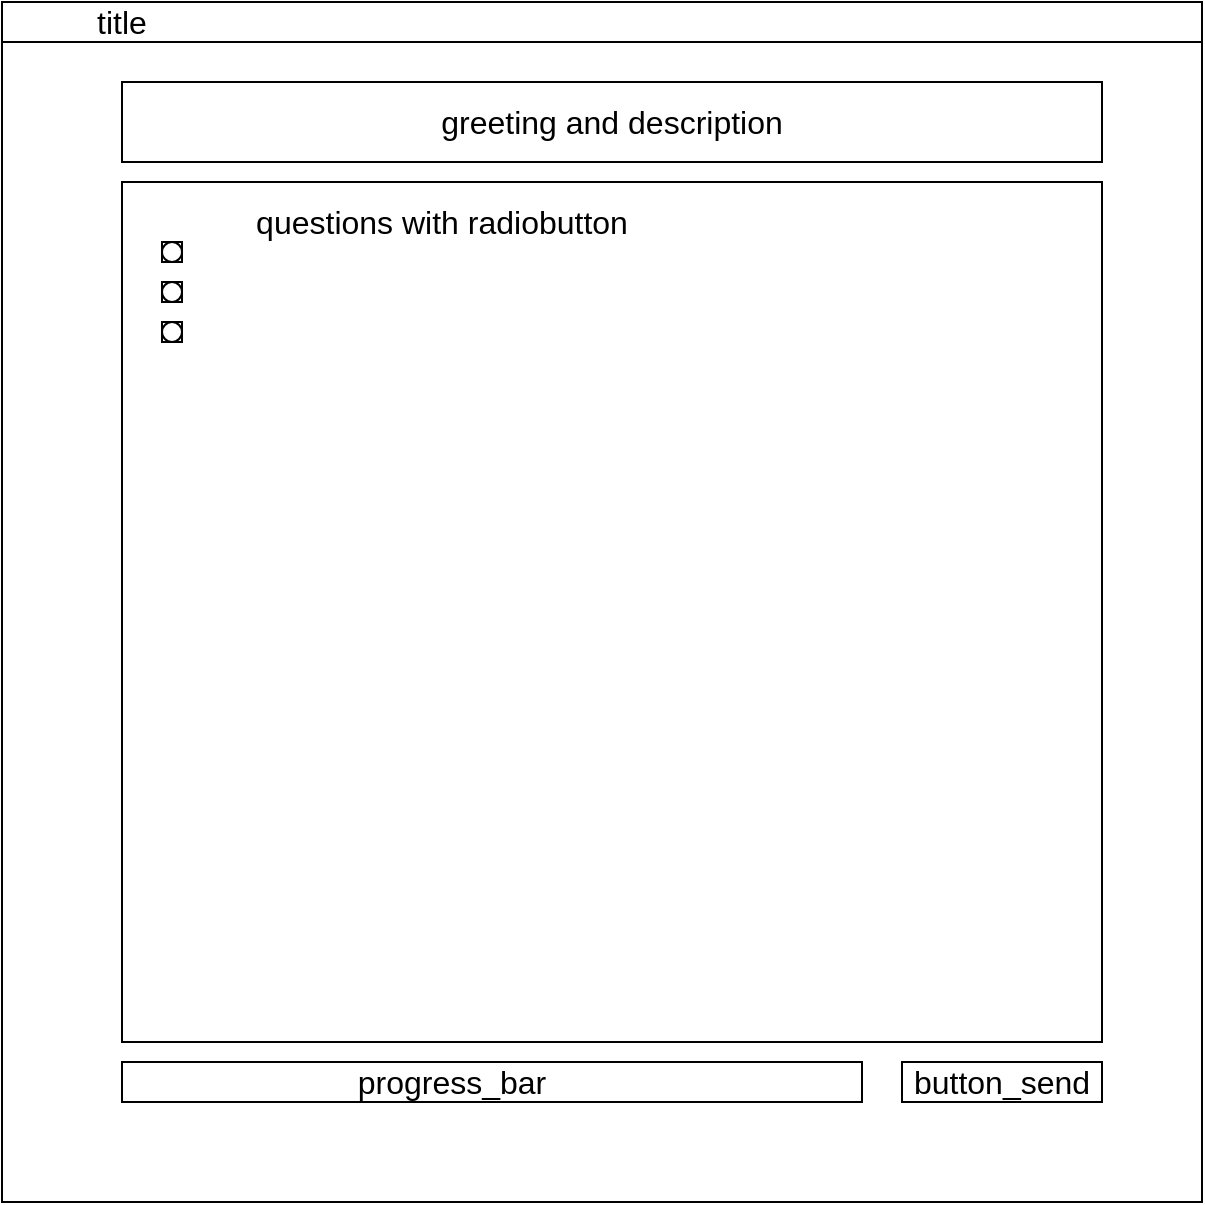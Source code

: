 <mxfile version="28.0.7">
  <diagram name="Страница — 1" id="J-G9nwghwlpOAeidbjYR">
    <mxGraphModel dx="1591" dy="796" grid="1" gridSize="10" guides="1" tooltips="1" connect="1" arrows="1" fold="1" page="1" pageScale="1" pageWidth="827" pageHeight="1169" math="0" shadow="0">
      <root>
        <mxCell id="0" />
        <mxCell id="1" parent="0" />
        <mxCell id="sctbee7nNJKgmUhUInRi-7" value="" style="group" vertex="1" connectable="0" parent="1">
          <mxGeometry x="120" y="240" width="600" height="600" as="geometry" />
        </mxCell>
        <mxCell id="sctbee7nNJKgmUhUInRi-1" value="" style="whiteSpace=wrap;html=1;" vertex="1" parent="sctbee7nNJKgmUhUInRi-7">
          <mxGeometry width="600" height="600" as="geometry" />
        </mxCell>
        <mxCell id="sctbee7nNJKgmUhUInRi-2" value="" style="whiteSpace=wrap;html=1;" vertex="1" parent="sctbee7nNJKgmUhUInRi-7">
          <mxGeometry width="600" height="20" as="geometry" />
        </mxCell>
        <mxCell id="sctbee7nNJKgmUhUInRi-3" value="title" style="text;strokeColor=none;align=center;fillColor=none;html=1;verticalAlign=middle;whiteSpace=wrap;rounded=0;fontSize=16;" vertex="1" parent="sctbee7nNJKgmUhUInRi-7">
          <mxGeometry width="120" height="20" as="geometry" />
        </mxCell>
        <mxCell id="sctbee7nNJKgmUhUInRi-14" value="" style="group" vertex="1" connectable="0" parent="sctbee7nNJKgmUhUInRi-7">
          <mxGeometry x="60" y="40" width="490" height="510" as="geometry" />
        </mxCell>
        <mxCell id="sctbee7nNJKgmUhUInRi-8" value="" style="whiteSpace=wrap;html=1;" vertex="1" parent="sctbee7nNJKgmUhUInRi-14">
          <mxGeometry width="490" height="40" as="geometry" />
        </mxCell>
        <mxCell id="sctbee7nNJKgmUhUInRi-9" value="" style="whiteSpace=wrap;html=1;" vertex="1" parent="sctbee7nNJKgmUhUInRi-14">
          <mxGeometry y="50" width="490" height="430" as="geometry" />
        </mxCell>
        <mxCell id="sctbee7nNJKgmUhUInRi-10" value="" style="whiteSpace=wrap;html=1;" vertex="1" parent="sctbee7nNJKgmUhUInRi-14">
          <mxGeometry x="390" y="490" width="100" height="20" as="geometry" />
        </mxCell>
        <mxCell id="sctbee7nNJKgmUhUInRi-11" value="" style="whiteSpace=wrap;html=1;" vertex="1" parent="sctbee7nNJKgmUhUInRi-14">
          <mxGeometry y="490" width="370" height="20" as="geometry" />
        </mxCell>
        <mxCell id="sctbee7nNJKgmUhUInRi-15" value="button_send" style="text;strokeColor=none;align=center;fillColor=none;html=1;verticalAlign=middle;whiteSpace=wrap;rounded=0;fontSize=16;" vertex="1" parent="sctbee7nNJKgmUhUInRi-14">
          <mxGeometry x="395" y="490" width="90" height="20" as="geometry" />
        </mxCell>
        <mxCell id="sctbee7nNJKgmUhUInRi-16" value="progress_bar" style="text;strokeColor=none;align=center;fillColor=none;html=1;verticalAlign=middle;whiteSpace=wrap;rounded=0;fontSize=16;" vertex="1" parent="sctbee7nNJKgmUhUInRi-14">
          <mxGeometry x="50" y="490" width="230" height="20" as="geometry" />
        </mxCell>
        <mxCell id="sctbee7nNJKgmUhUInRi-18" value="" style="shape=stencil(tZThDoIgEICfhr8NYT1Ao3oP0jOZBAwo6+1D0S1NXWu4Oba70+8+kRNR5ipuABFcIXpEhGQYhzXEzSTmzkDuY/LBreAXCbHivNU1NKLwPUOoCqzwbZWeED6Ee9qLslwrFSBCKzeqfNQDjAsVnsXPCOvbv0aRCfwbeLC9ZMwicv4du9tvA8428h1jB/vkvunAY+Nsqw+XDJz9j6UsZJYON2UXntdXq++qmJWx7Vytn/fpME6HdVZooS1lpbaw4lMKKeNMr+wgSCmMg8TeA32xffdiX/5dNv7IusQb);whiteSpace=wrap;html=1;" vertex="1" parent="sctbee7nNJKgmUhUInRi-14">
          <mxGeometry x="20" y="80" width="10" height="10" as="geometry" />
        </mxCell>
        <mxCell id="sctbee7nNJKgmUhUInRi-19" value="" style="shape=stencil(tZThDoIgEICfhr8NYT1Ao3oP0jOZBAwo6+1D0S1NXWu4Oba70+8+kRNR5ipuABFcIXpEhGQYhzXEzSTmzkDuY/LBreAXCbHivNU1NKLwPUOoCqzwbZWeED6Ee9qLslwrFSBCKzeqfNQDjAsVnsXPCOvbv0aRCfwbeLC9ZMwicv4du9tvA8428h1jB/vkvunAY+Nsqw+XDJz9j6UsZJYON2UXntdXq++qmJWx7Vytn/fpME6HdVZooS1lpbaw4lMKKeNMr+wgSCmMg8TeA32xffdiX/5dNv7IusQb);whiteSpace=wrap;html=1;" vertex="1" parent="sctbee7nNJKgmUhUInRi-14">
          <mxGeometry x="20" y="100" width="10" height="10" as="geometry" />
        </mxCell>
        <mxCell id="sctbee7nNJKgmUhUInRi-20" value="" style="shape=stencil(tZThDoIgEICfhr8NYT1Ao3oP0jOZBAwo6+1D0S1NXWu4Oba70+8+kRNR5ipuABFcIXpEhGQYhzXEzSTmzkDuY/LBreAXCbHivNU1NKLwPUOoCqzwbZWeED6Ee9qLslwrFSBCKzeqfNQDjAsVnsXPCOvbv0aRCfwbeLC9ZMwicv4du9tvA8428h1jB/vkvunAY+Nsqw+XDJz9j6UsZJYON2UXntdXq++qmJWx7Vytn/fpME6HdVZooS1lpbaw4lMKKeNMr+wgSCmMg8TeA32xffdiX/5dNv7IusQb);whiteSpace=wrap;html=1;" vertex="1" parent="sctbee7nNJKgmUhUInRi-14">
          <mxGeometry x="20" y="120" width="10" height="10" as="geometry" />
        </mxCell>
        <mxCell id="sctbee7nNJKgmUhUInRi-23" value="questions with radiobutton" style="text;strokeColor=none;align=center;fillColor=none;html=1;verticalAlign=middle;whiteSpace=wrap;rounded=0;fontSize=16;" vertex="1" parent="sctbee7nNJKgmUhUInRi-14">
          <mxGeometry x="50" y="60" width="220" height="20" as="geometry" />
        </mxCell>
        <mxCell id="sctbee7nNJKgmUhUInRi-24" value="greeting and description" style="text;strokeColor=none;align=center;fillColor=none;html=1;verticalAlign=middle;whiteSpace=wrap;rounded=0;fontSize=16;" vertex="1" parent="sctbee7nNJKgmUhUInRi-14">
          <mxGeometry x="80" y="10" width="330" height="20" as="geometry" />
        </mxCell>
      </root>
    </mxGraphModel>
  </diagram>
</mxfile>
